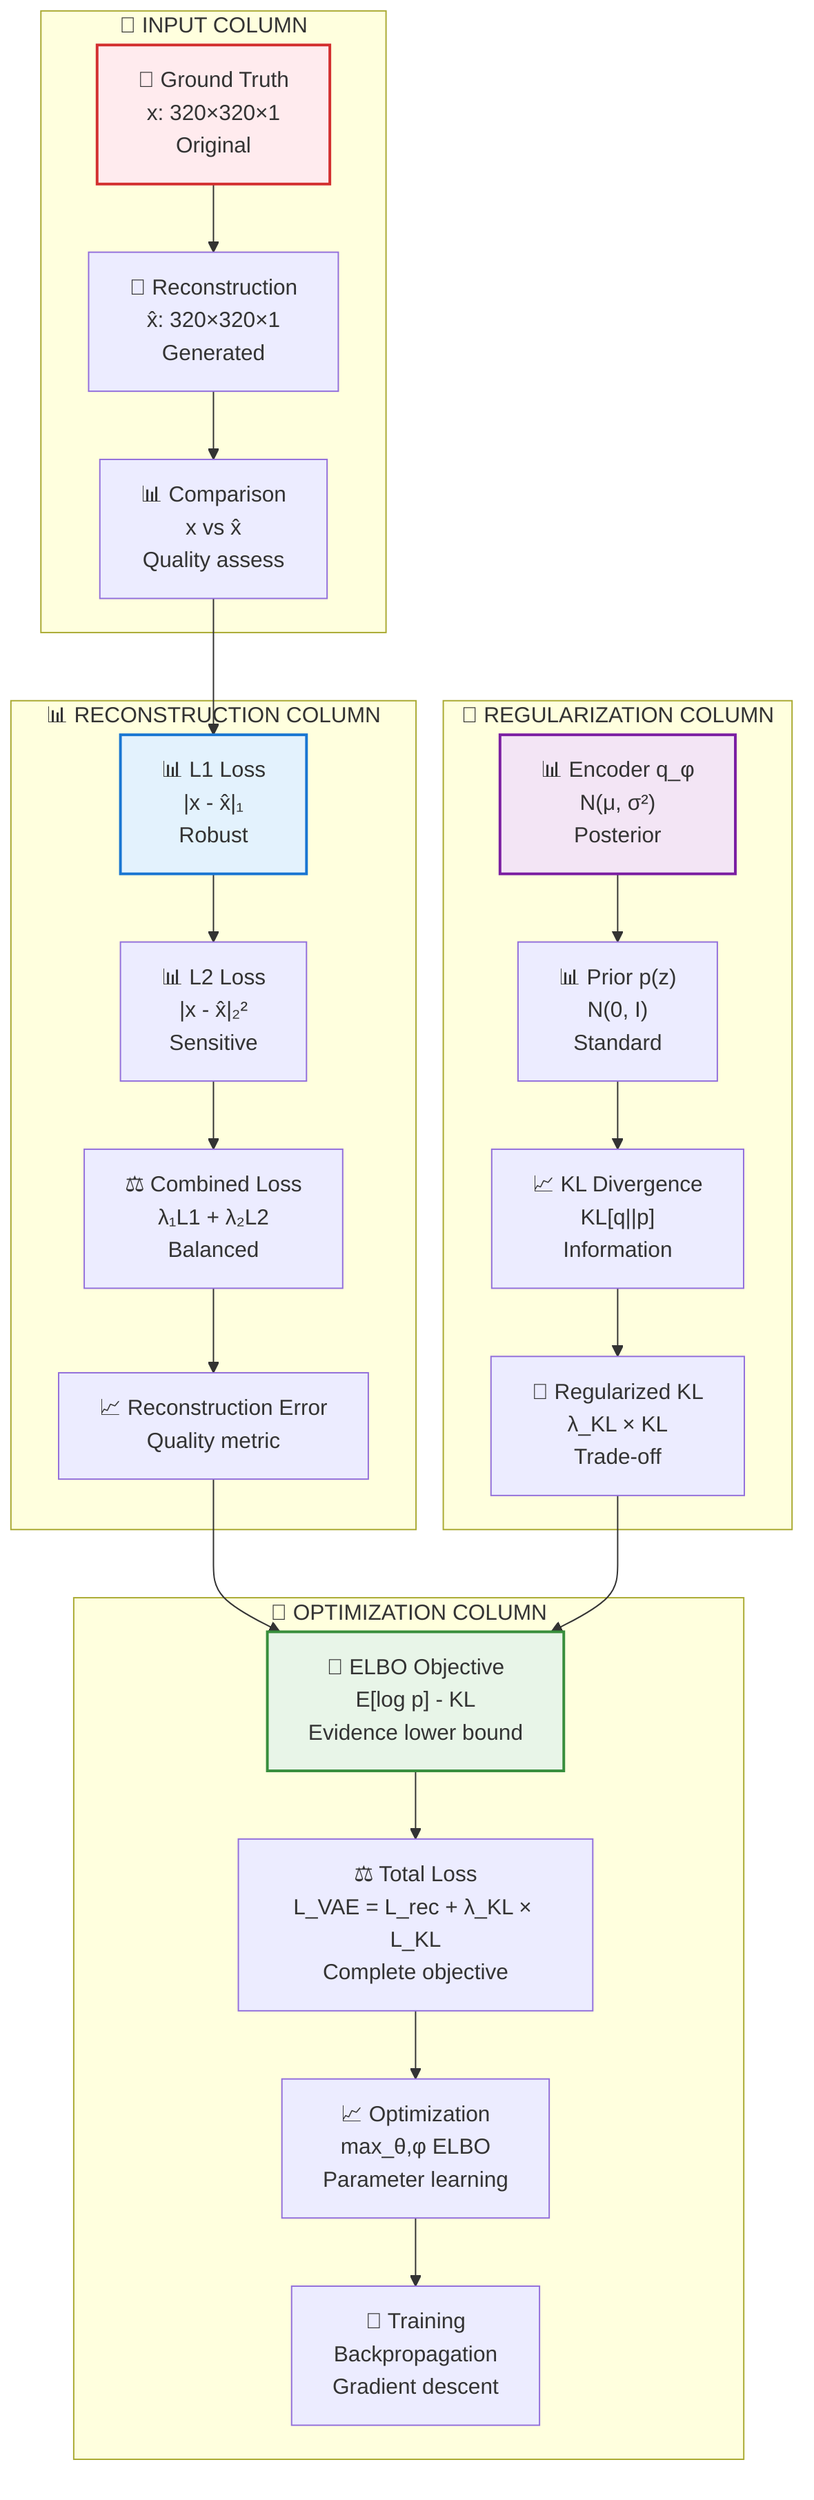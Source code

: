 %% Vertical Multi-Column VAE Loss Architecture - 16:9 Layout
graph TB
    subgraph "🎯 INPUT COLUMN"
        A1["🎯 Ground Truth<br/>x: 320×320×1<br/>Original"]
        A2["🔄 Reconstruction<br/>x̂: 320×320×1<br/>Generated"]
        A3["📊 Comparison<br/>x vs x̂<br/>Quality assess"]
        
        A1 --> A2
        A2 --> A3
    end
    
    subgraph "📊 RECONSTRUCTION COLUMN"
        B1["📊 L1 Loss<br/>|x - x̂|₁<br/>Robust"]
        B2["📊 L2 Loss<br/>|x - x̂|₂²<br/>Sensitive"]
        B3["⚖️ Combined Loss<br/>λ₁L1 + λ₂L2<br/>Balanced"]
        B4["📈 Reconstruction Error<br/>Quality metric"]
        
        B1 --> B2
        B2 --> B3
        B3 --> B4
    end
    
    subgraph "🔧 REGULARIZATION COLUMN"
        C1["📊 Encoder q_φ<br/>N(μ, σ²)<br/>Posterior"]
        C2["📊 Prior p(z)<br/>N(0, I)<br/>Standard"]
        C3["📈 KL Divergence<br/>KL[q||p]<br/>Information"]
        C4["🔧 Regularized KL<br/>λ_KL × KL<br/>Trade-off"]
        
        C1 --> C2
        C2 --> C3
        C3 --> C4
    end
    
    subgraph "🎯 OPTIMIZATION COLUMN"
        D1["🎯 ELBO Objective<br/>E[log p] - KL<br/>Evidence lower bound"]
        D2["⚖️ Total Loss<br/>L_VAE = L_rec + λ_KL × L_KL<br/>Complete objective"]
        D3["📈 Optimization<br/>max_θ,φ ELBO<br/>Parameter learning"]
        D4["🔄 Training<br/>Backpropagation<br/>Gradient descent"]
        
        D1 --> D2
        D2 --> D3
        D3 --> D4
    end
    
    %% Column connections
    A3 --> B1
    B4 --> D1
    C4 --> D1
    
    %% Style columns with different colors
    style A1 fill:#FFEBEE,stroke:#D32F2F,stroke-width:2px
    style B1 fill:#E3F2FD,stroke:#1976D2,stroke-width:2px
    style C1 fill:#F3E5F5,stroke:#7B1FA2,stroke-width:2px
    style D1 fill:#E8F5E8,stroke:#388E3C,stroke-width:2px